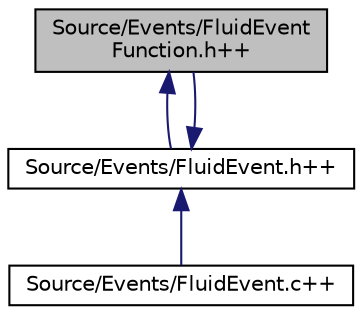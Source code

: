 digraph "Source/Events/FluidEventFunction.h++"
{
 // LATEX_PDF_SIZE
  edge [fontname="Helvetica",fontsize="10",labelfontname="Helvetica",labelfontsize="10"];
  node [fontname="Helvetica",fontsize="10",shape=record];
  Node1 [label="Source/Events/FluidEvent\lFunction.h++",height=0.2,width=0.4,color="black", fillcolor="grey75", style="filled", fontcolor="black",tooltip="Function objects specialized for use in events for FluidEngine."];
  Node1 -> Node2 [dir="back",color="midnightblue",fontsize="10",style="solid"];
  Node2 [label="Source/Events/FluidEvent.h++",height=0.2,width=0.4,color="black", fillcolor="white", style="filled",URL="$FluidEvent_8h_09_09.html",tooltip="Event System for FluidEngine."];
  Node2 -> Node3 [dir="back",color="midnightblue",fontsize="10",style="solid"];
  Node3 [label="Source/Events/FluidEvent.c++",height=0.2,width=0.4,color="black", fillcolor="white", style="filled",URL="$FluidEvent_8c_09_09.html",tooltip="Implements FluidEvent.h++."];
  Node2 -> Node1 [dir="back",color="midnightblue",fontsize="10",style="solid"];
}
